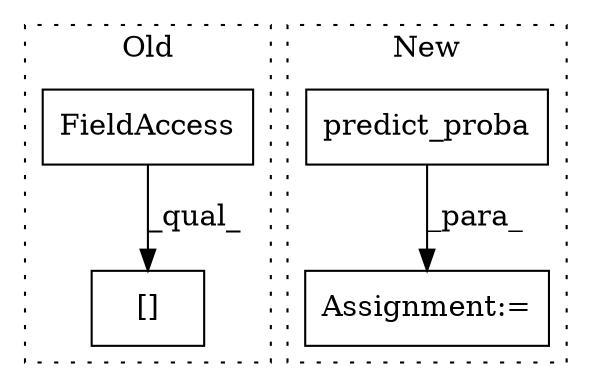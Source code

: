 digraph G {
subgraph cluster0 {
1 [label="[]" a="2" s="741,750" l="8,1" shape="box"];
4 [label="FieldAccess" a="22" s="741" l="7" shape="box"];
label = "Old";
style="dotted";
}
subgraph cluster1 {
2 [label="predict_proba" a="32" s="702,717" l="14,1" shape="box"];
3 [label="Assignment:=" a="7" s="692" l="1" shape="box"];
label = "New";
style="dotted";
}
2 -> 3 [label="_para_"];
4 -> 1 [label="_qual_"];
}